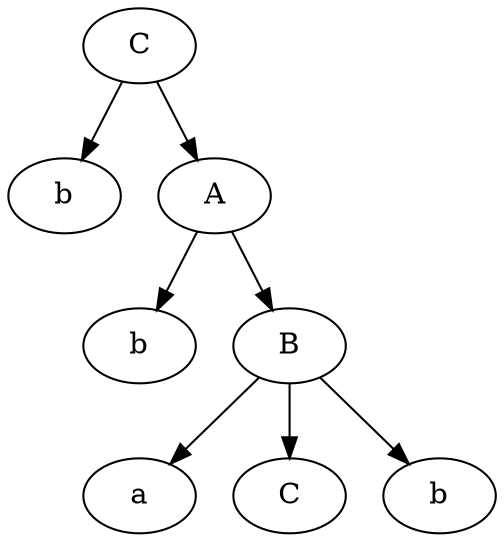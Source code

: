 digraph G {
	0[label="C"]
	1[label="b"]
	7[label="A"]
	2[label="b"]
	6[label="B"]
	3[label="a"]
	4[label="C"]
	5[label="b"]
	6->3
	6->4
	6->5
	7->2
	7->6
	0->1
	0->7

}